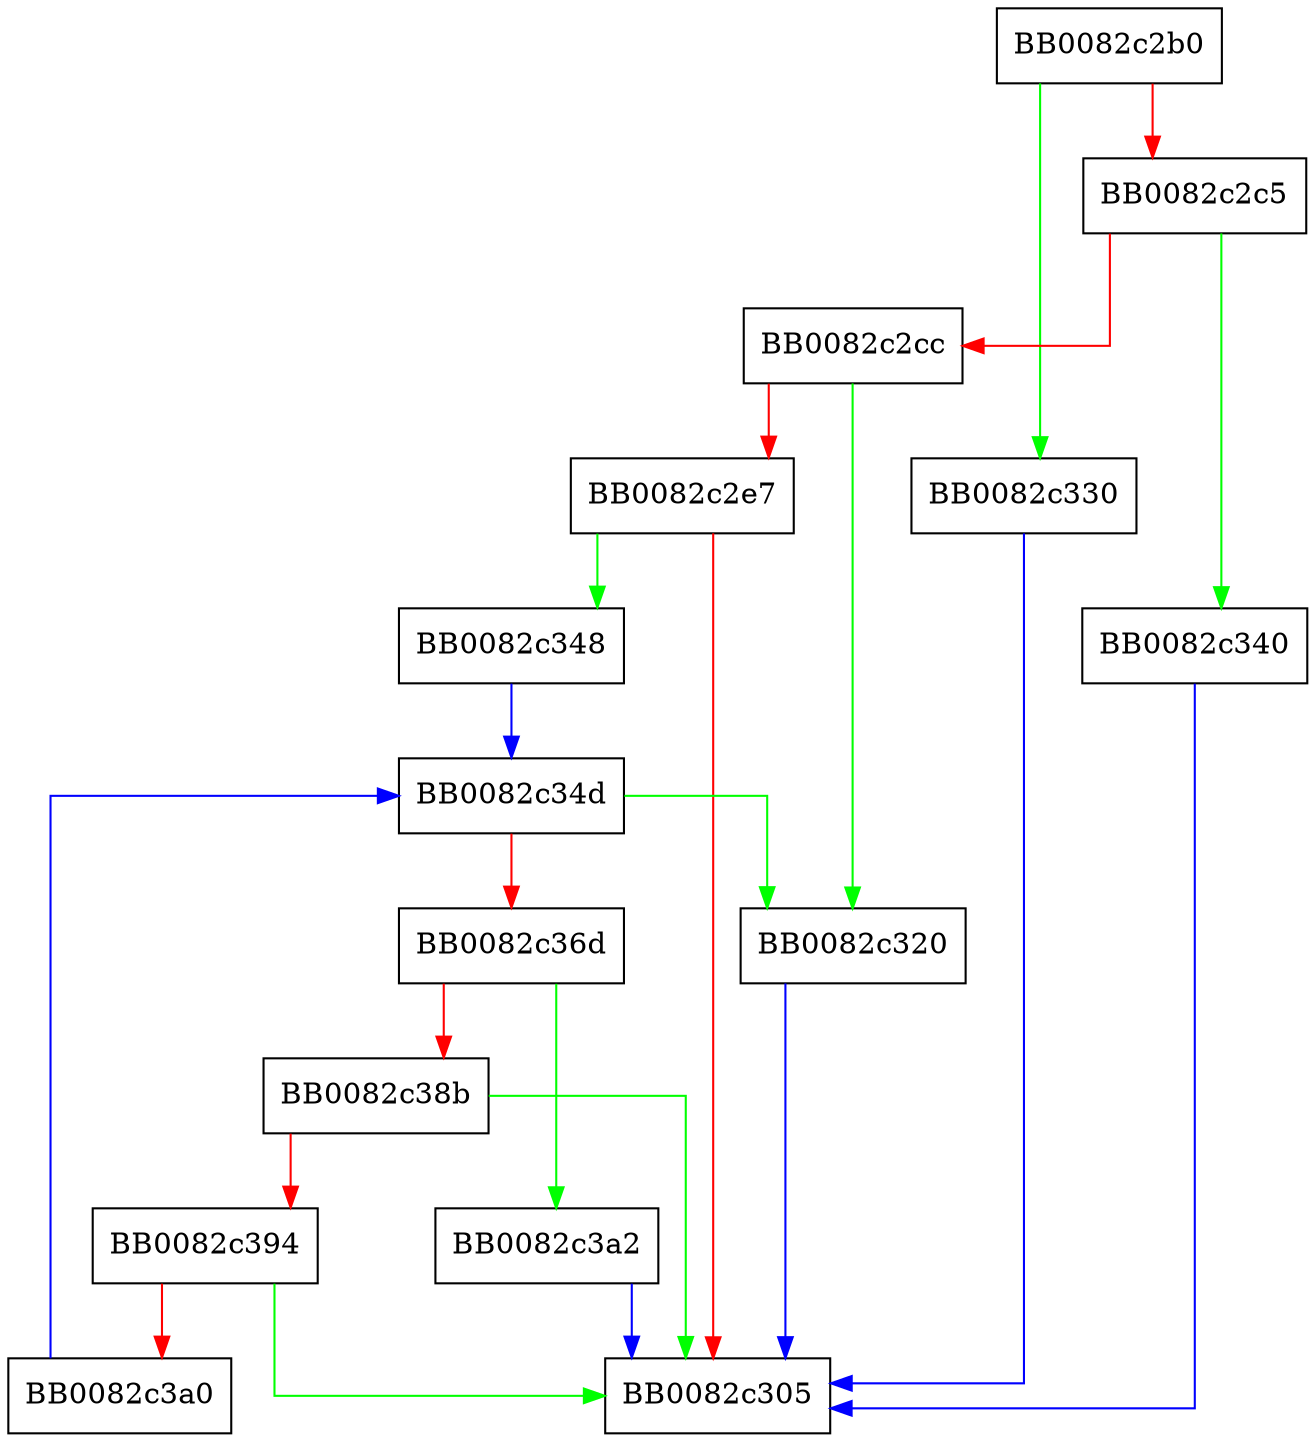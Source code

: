 digraph ossl_rand_uniform_uint32 {
  node [shape="box"];
  graph [splines=ortho];
  BB0082c2b0 -> BB0082c330 [color="green"];
  BB0082c2b0 -> BB0082c2c5 [color="red"];
  BB0082c2c5 -> BB0082c340 [color="green"];
  BB0082c2c5 -> BB0082c2cc [color="red"];
  BB0082c2cc -> BB0082c320 [color="green"];
  BB0082c2cc -> BB0082c2e7 [color="red"];
  BB0082c2e7 -> BB0082c348 [color="green"];
  BB0082c2e7 -> BB0082c305 [color="red"];
  BB0082c320 -> BB0082c305 [color="blue"];
  BB0082c330 -> BB0082c305 [color="blue"];
  BB0082c340 -> BB0082c305 [color="blue"];
  BB0082c348 -> BB0082c34d [color="blue"];
  BB0082c34d -> BB0082c320 [color="green"];
  BB0082c34d -> BB0082c36d [color="red"];
  BB0082c36d -> BB0082c3a2 [color="green"];
  BB0082c36d -> BB0082c38b [color="red"];
  BB0082c38b -> BB0082c305 [color="green"];
  BB0082c38b -> BB0082c394 [color="red"];
  BB0082c394 -> BB0082c305 [color="green"];
  BB0082c394 -> BB0082c3a0 [color="red"];
  BB0082c3a0 -> BB0082c34d [color="blue"];
  BB0082c3a2 -> BB0082c305 [color="blue"];
}
